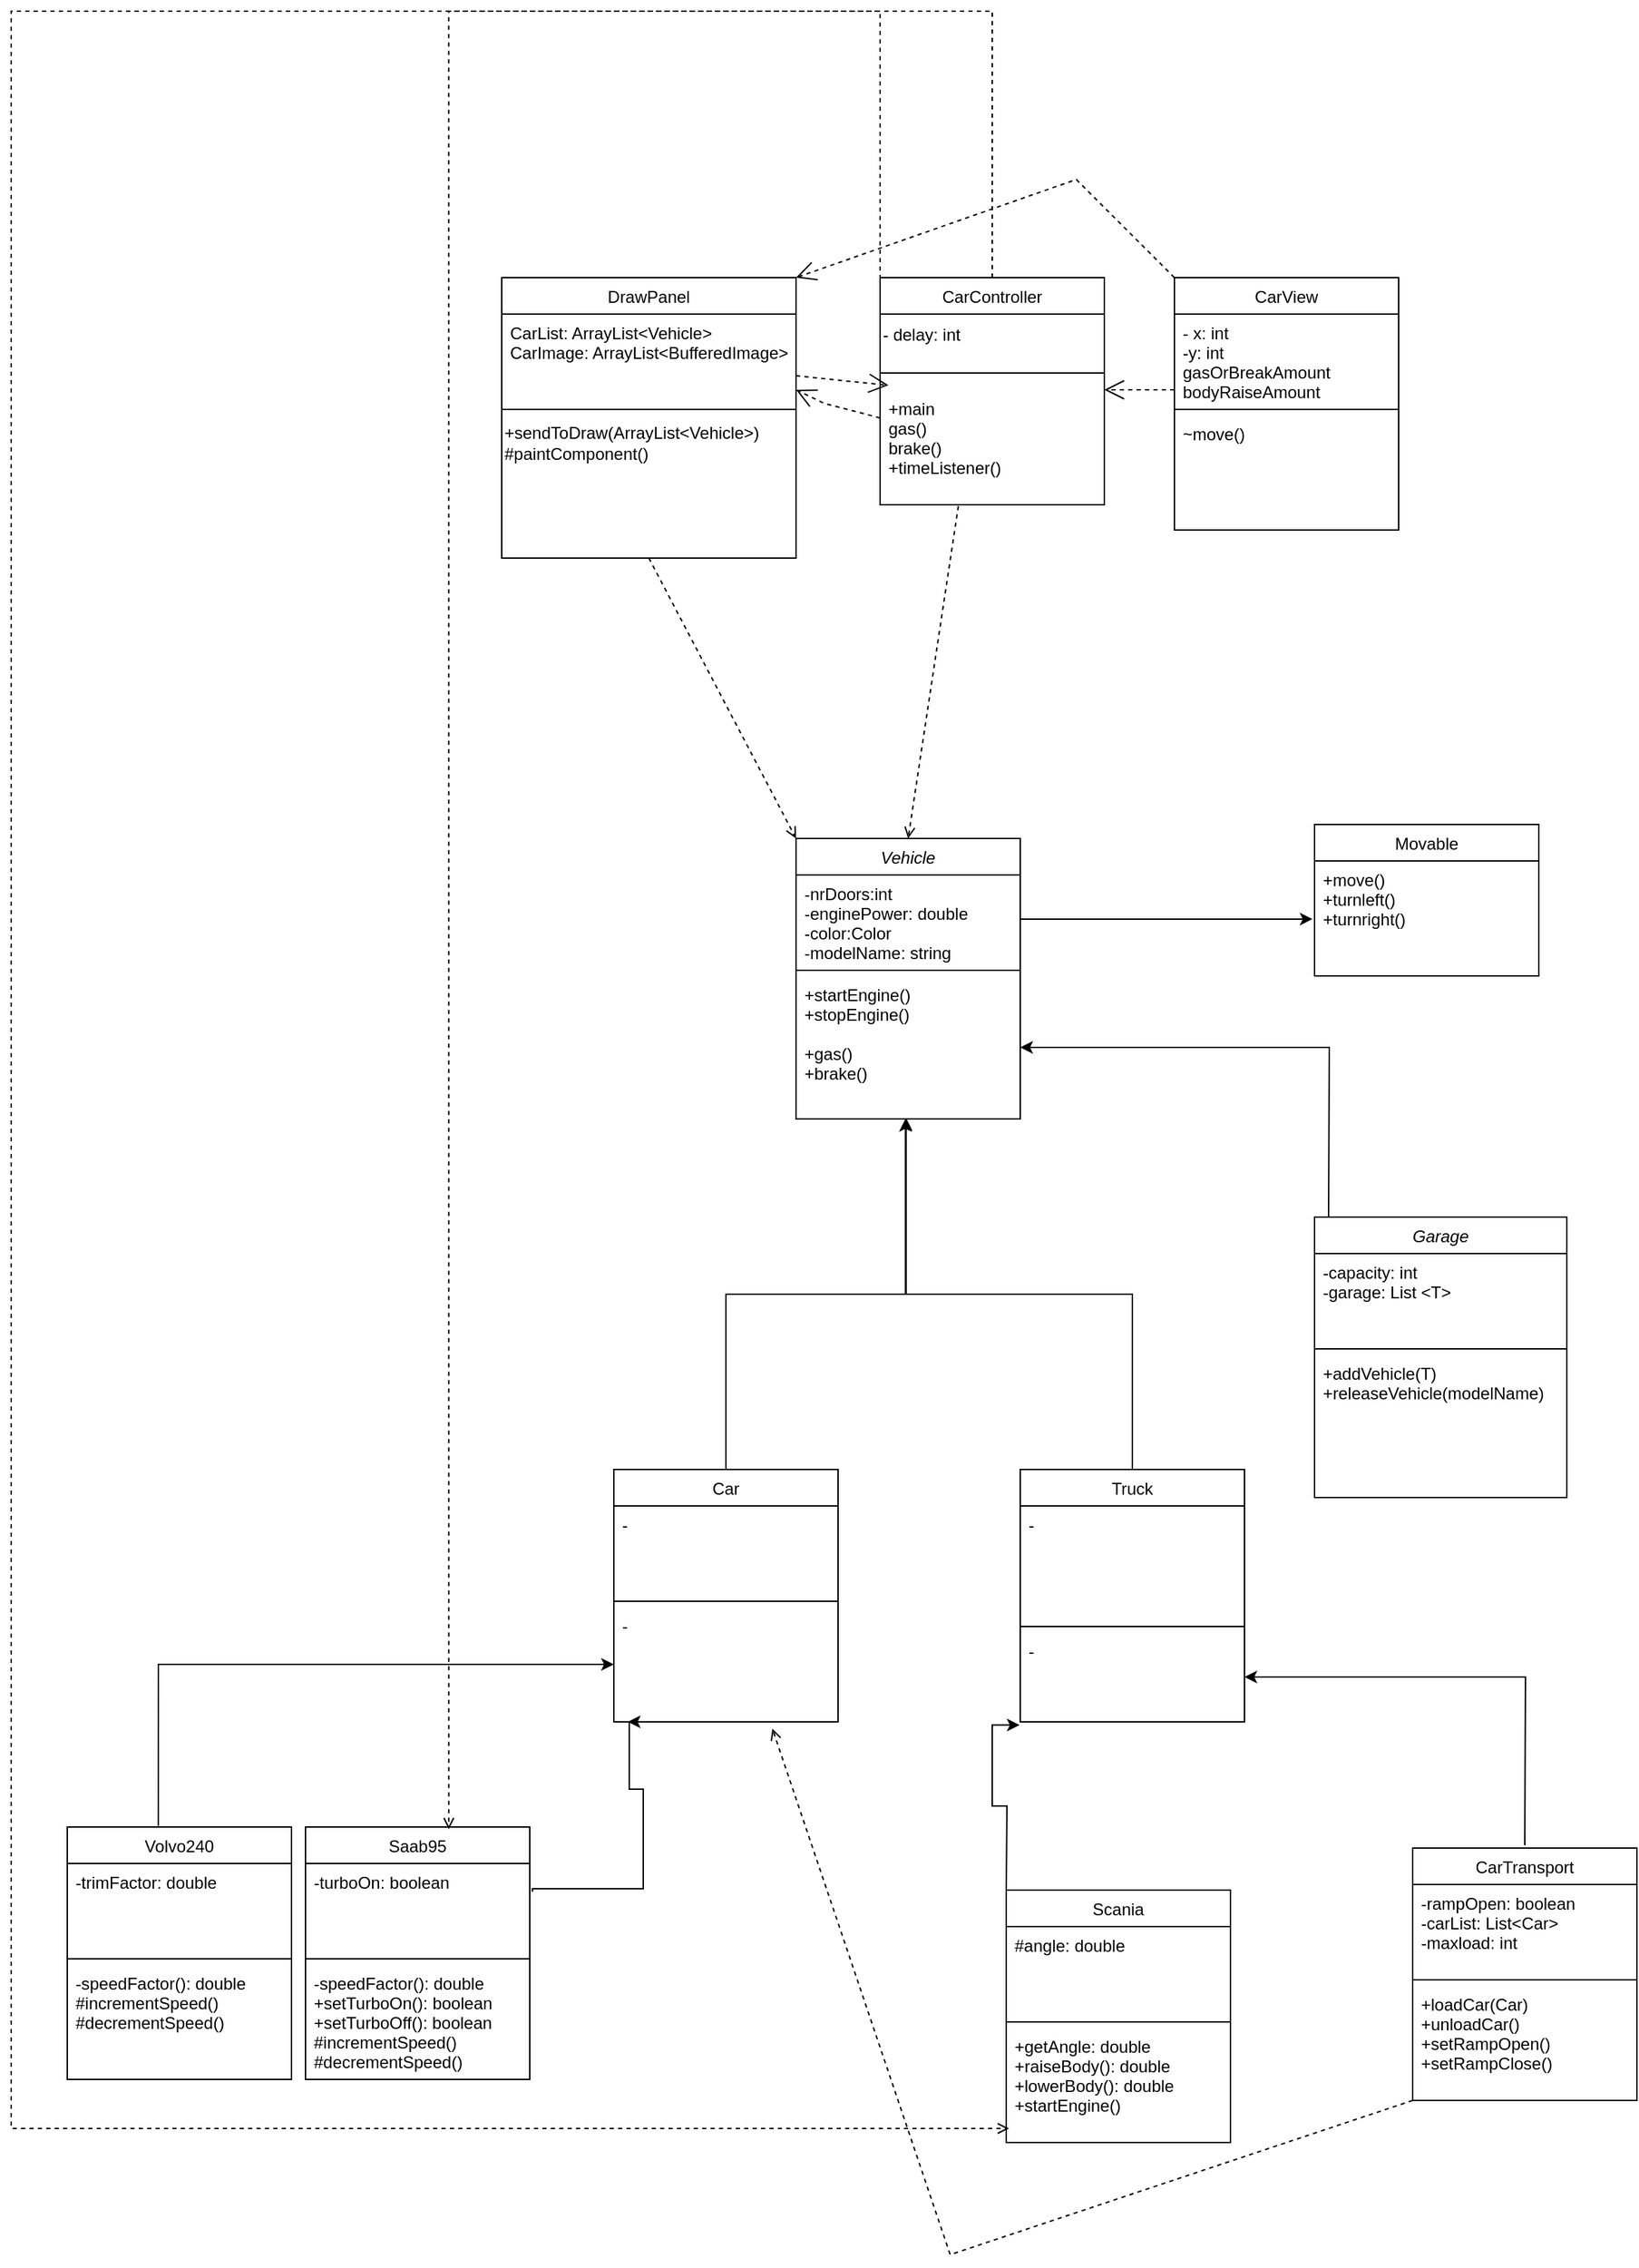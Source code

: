 <mxfile version="22.1.5" type="device">
  <diagram id="C5RBs43oDa-KdzZeNtuy" name="Page-1">
    <mxGraphModel dx="2577" dy="2199" grid="1" gridSize="10" guides="1" tooltips="1" connect="1" arrows="1" fold="1" page="1" pageScale="1" pageWidth="827" pageHeight="1169" math="0" shadow="0">
      <root>
        <mxCell id="WIyWlLk6GJQsqaUBKTNV-0" />
        <mxCell id="WIyWlLk6GJQsqaUBKTNV-1" parent="WIyWlLk6GJQsqaUBKTNV-0" />
        <mxCell id="zkfFHV4jXpPFQw0GAbJ--0" value="Vehicle" style="swimlane;fontStyle=2;align=center;verticalAlign=top;childLayout=stackLayout;horizontal=1;startSize=26;horizontalStack=0;resizeParent=1;resizeLast=0;collapsible=1;marginBottom=0;rounded=0;shadow=0;strokeWidth=1;" parent="WIyWlLk6GJQsqaUBKTNV-1" vertex="1">
          <mxGeometry x="220" y="-120" width="160" height="200" as="geometry">
            <mxRectangle x="230" y="140" width="160" height="26" as="alternateBounds" />
          </mxGeometry>
        </mxCell>
        <mxCell id="zkfFHV4jXpPFQw0GAbJ--1" value="-nrDoors:int&#xa;-enginePower: double&#xa;-color:Color&#xa;-modelName: string&#xa;" style="text;align=left;verticalAlign=top;spacingLeft=4;spacingRight=4;overflow=hidden;rotatable=0;points=[[0,0.5],[1,0.5]];portConstraint=eastwest;" parent="zkfFHV4jXpPFQw0GAbJ--0" vertex="1">
          <mxGeometry y="26" width="160" height="64" as="geometry" />
        </mxCell>
        <mxCell id="zkfFHV4jXpPFQw0GAbJ--4" value="" style="line;html=1;strokeWidth=1;align=left;verticalAlign=middle;spacingTop=-1;spacingLeft=3;spacingRight=3;rotatable=0;labelPosition=right;points=[];portConstraint=eastwest;" parent="zkfFHV4jXpPFQw0GAbJ--0" vertex="1">
          <mxGeometry y="90" width="160" height="8" as="geometry" />
        </mxCell>
        <mxCell id="zkfFHV4jXpPFQw0GAbJ--5" value="+startEngine()&#xa;+stopEngine()&#xa;&#xa;+gas()&#xa;+brake()" style="text;align=left;verticalAlign=top;spacingLeft=4;spacingRight=4;overflow=hidden;rotatable=0;points=[[0,0.5],[1,0.5]];portConstraint=eastwest;" parent="zkfFHV4jXpPFQw0GAbJ--0" vertex="1">
          <mxGeometry y="98" width="160" height="102" as="geometry" />
        </mxCell>
        <mxCell id="JDUgYhu2v3TW6ZigOQkm-20" value="Truck" style="swimlane;fontStyle=0;align=center;verticalAlign=top;childLayout=stackLayout;horizontal=1;startSize=26;horizontalStack=0;resizeParent=1;resizeLast=0;collapsible=1;marginBottom=0;rounded=0;shadow=0;strokeWidth=1;" vertex="1" parent="WIyWlLk6GJQsqaUBKTNV-1">
          <mxGeometry x="380" y="330" width="160" height="180" as="geometry">
            <mxRectangle x="230" y="140" width="160" height="26" as="alternateBounds" />
          </mxGeometry>
        </mxCell>
        <mxCell id="JDUgYhu2v3TW6ZigOQkm-23" value="-" style="text;align=left;verticalAlign=top;spacingLeft=4;spacingRight=4;overflow=hidden;rotatable=0;points=[[0,0.5],[1,0.5]];portConstraint=eastwest;" vertex="1" parent="JDUgYhu2v3TW6ZigOQkm-20">
          <mxGeometry y="26" width="160" height="82" as="geometry" />
        </mxCell>
        <mxCell id="JDUgYhu2v3TW6ZigOQkm-22" value="" style="line;html=1;strokeWidth=1;align=left;verticalAlign=middle;spacingTop=-1;spacingLeft=3;spacingRight=3;rotatable=0;labelPosition=right;points=[];portConstraint=eastwest;" vertex="1" parent="JDUgYhu2v3TW6ZigOQkm-20">
          <mxGeometry y="108" width="160" height="8" as="geometry" />
        </mxCell>
        <mxCell id="JDUgYhu2v3TW6ZigOQkm-21" value="-" style="text;align=left;verticalAlign=top;spacingLeft=4;spacingRight=4;overflow=hidden;rotatable=0;points=[[0,0.5],[1,0.5]];portConstraint=eastwest;" vertex="1" parent="JDUgYhu2v3TW6ZigOQkm-20">
          <mxGeometry y="116" width="160" height="64" as="geometry" />
        </mxCell>
        <mxCell id="JDUgYhu2v3TW6ZigOQkm-25" value="Car" style="swimlane;fontStyle=0;align=center;verticalAlign=top;childLayout=stackLayout;horizontal=1;startSize=26;horizontalStack=0;resizeParent=1;resizeLast=0;collapsible=1;marginBottom=0;rounded=0;shadow=0;strokeWidth=1;" vertex="1" parent="WIyWlLk6GJQsqaUBKTNV-1">
          <mxGeometry x="90" y="330" width="160" height="180" as="geometry">
            <mxRectangle x="230" y="140" width="160" height="26" as="alternateBounds" />
          </mxGeometry>
        </mxCell>
        <mxCell id="JDUgYhu2v3TW6ZigOQkm-26" value="-" style="text;align=left;verticalAlign=top;spacingLeft=4;spacingRight=4;overflow=hidden;rotatable=0;points=[[0,0.5],[1,0.5]];portConstraint=eastwest;" vertex="1" parent="JDUgYhu2v3TW6ZigOQkm-25">
          <mxGeometry y="26" width="160" height="64" as="geometry" />
        </mxCell>
        <mxCell id="JDUgYhu2v3TW6ZigOQkm-27" value="" style="line;html=1;strokeWidth=1;align=left;verticalAlign=middle;spacingTop=-1;spacingLeft=3;spacingRight=3;rotatable=0;labelPosition=right;points=[];portConstraint=eastwest;" vertex="1" parent="JDUgYhu2v3TW6ZigOQkm-25">
          <mxGeometry y="90" width="160" height="8" as="geometry" />
        </mxCell>
        <mxCell id="JDUgYhu2v3TW6ZigOQkm-28" value="-" style="text;align=left;verticalAlign=top;spacingLeft=4;spacingRight=4;overflow=hidden;rotatable=0;points=[[0,0.5],[1,0.5]];portConstraint=eastwest;" vertex="1" parent="JDUgYhu2v3TW6ZigOQkm-25">
          <mxGeometry y="98" width="160" height="82" as="geometry" />
        </mxCell>
        <mxCell id="JDUgYhu2v3TW6ZigOQkm-31" style="edgeStyle=orthogonalEdgeStyle;rounded=0;orthogonalLoop=1;jettySize=auto;html=1;entryX=0.491;entryY=0.994;entryDx=0;entryDy=0;entryPerimeter=0;" edge="1" parent="WIyWlLk6GJQsqaUBKTNV-1" source="JDUgYhu2v3TW6ZigOQkm-20" target="zkfFHV4jXpPFQw0GAbJ--5">
          <mxGeometry relative="1" as="geometry" />
        </mxCell>
        <mxCell id="JDUgYhu2v3TW6ZigOQkm-32" style="edgeStyle=orthogonalEdgeStyle;rounded=0;orthogonalLoop=1;jettySize=auto;html=1;entryX=0.488;entryY=1;entryDx=0;entryDy=0;entryPerimeter=0;" edge="1" parent="WIyWlLk6GJQsqaUBKTNV-1" source="JDUgYhu2v3TW6ZigOQkm-25" target="zkfFHV4jXpPFQw0GAbJ--5">
          <mxGeometry relative="1" as="geometry" />
        </mxCell>
        <mxCell id="JDUgYhu2v3TW6ZigOQkm-37" value="Movable" style="swimlane;fontStyle=0;align=center;verticalAlign=top;childLayout=stackLayout;horizontal=1;startSize=26;horizontalStack=0;resizeParent=1;resizeLast=0;collapsible=1;marginBottom=0;rounded=0;shadow=0;strokeWidth=1;rotation=0;" vertex="1" parent="WIyWlLk6GJQsqaUBKTNV-1">
          <mxGeometry x="590" y="-130" width="160" height="108" as="geometry">
            <mxRectangle x="230" y="140" width="160" height="26" as="alternateBounds" />
          </mxGeometry>
        </mxCell>
        <mxCell id="JDUgYhu2v3TW6ZigOQkm-40" value="+move()&#xa;+turnleft()&#xa;+turnright()" style="text;align=left;verticalAlign=top;spacingLeft=4;spacingRight=4;overflow=hidden;rotatable=0;points=[[0,0.5],[1,0.5]];portConstraint=eastwest;rotation=0;" vertex="1" parent="JDUgYhu2v3TW6ZigOQkm-37">
          <mxGeometry y="26" width="160" height="82" as="geometry" />
        </mxCell>
        <mxCell id="JDUgYhu2v3TW6ZigOQkm-42" style="edgeStyle=orthogonalEdgeStyle;rounded=0;orthogonalLoop=1;jettySize=auto;html=1;entryX=-0.009;entryY=0.648;entryDx=0;entryDy=0;entryPerimeter=0;" edge="1" parent="WIyWlLk6GJQsqaUBKTNV-1" source="zkfFHV4jXpPFQw0GAbJ--1">
          <mxGeometry relative="1" as="geometry">
            <mxPoint x="588.56" y="-62.528" as="targetPoint" />
          </mxGeometry>
        </mxCell>
        <mxCell id="JDUgYhu2v3TW6ZigOQkm-44" value="DrawPanel" style="swimlane;fontStyle=0;align=center;verticalAlign=top;childLayout=stackLayout;horizontal=1;startSize=26;horizontalStack=0;resizeParent=1;resizeLast=0;collapsible=1;marginBottom=0;rounded=0;shadow=0;strokeWidth=1;rotation=0;" vertex="1" parent="WIyWlLk6GJQsqaUBKTNV-1">
          <mxGeometry x="10" y="-520" width="210" height="200" as="geometry">
            <mxRectangle x="230" y="140" width="160" height="26" as="alternateBounds" />
          </mxGeometry>
        </mxCell>
        <mxCell id="JDUgYhu2v3TW6ZigOQkm-45" value="CarList: ArrayList&lt;Vehicle&gt;&#xa;CarImage: ArrayList&lt;BufferedImage&gt;" style="text;align=left;verticalAlign=top;spacingLeft=4;spacingRight=4;overflow=hidden;rotatable=0;points=[[0,0.5],[1,0.5]];portConstraint=eastwest;rotation=0;" vertex="1" parent="JDUgYhu2v3TW6ZigOQkm-44">
          <mxGeometry y="26" width="210" height="64" as="geometry" />
        </mxCell>
        <mxCell id="JDUgYhu2v3TW6ZigOQkm-46" value="" style="line;html=1;strokeWidth=1;align=left;verticalAlign=middle;spacingTop=-1;spacingLeft=3;spacingRight=3;rotatable=0;labelPosition=right;points=[];portConstraint=eastwest;rotation=0;" vertex="1" parent="JDUgYhu2v3TW6ZigOQkm-44">
          <mxGeometry y="90" width="210" height="8" as="geometry" />
        </mxCell>
        <mxCell id="JDUgYhu2v3TW6ZigOQkm-68" value="+sendToDraw(ArrayList&amp;lt;Vehicle&amp;gt;)&lt;br&gt;#paintComponent()" style="text;html=1;align=left;verticalAlign=middle;resizable=0;points=[];autosize=1;strokeColor=none;fillColor=none;" vertex="1" parent="JDUgYhu2v3TW6ZigOQkm-44">
          <mxGeometry y="98" width="210" height="40" as="geometry" />
        </mxCell>
        <mxCell id="JDUgYhu2v3TW6ZigOQkm-48" value="CarController" style="swimlane;fontStyle=0;align=center;verticalAlign=top;childLayout=stackLayout;horizontal=1;startSize=26;horizontalStack=0;resizeParent=1;resizeLast=0;collapsible=1;marginBottom=0;rounded=0;shadow=0;strokeWidth=1;rotation=0;" vertex="1" parent="WIyWlLk6GJQsqaUBKTNV-1">
          <mxGeometry x="280" y="-520" width="160" height="162" as="geometry">
            <mxRectangle x="280" y="-520" width="160" height="26" as="alternateBounds" />
          </mxGeometry>
        </mxCell>
        <mxCell id="JDUgYhu2v3TW6ZigOQkm-105" value="- delay: int" style="text;html=1;align=left;verticalAlign=middle;resizable=0;points=[];autosize=1;strokeColor=none;fillColor=none;" vertex="1" parent="JDUgYhu2v3TW6ZigOQkm-48">
          <mxGeometry y="26" width="160" height="30" as="geometry" />
        </mxCell>
        <mxCell id="JDUgYhu2v3TW6ZigOQkm-50" value="" style="line;html=1;strokeWidth=1;align=left;verticalAlign=middle;spacingTop=-1;spacingLeft=3;spacingRight=3;rotatable=0;labelPosition=right;points=[];portConstraint=eastwest;rotation=0;" vertex="1" parent="JDUgYhu2v3TW6ZigOQkm-48">
          <mxGeometry y="56" width="160" height="24" as="geometry" />
        </mxCell>
        <mxCell id="JDUgYhu2v3TW6ZigOQkm-51" value="+main&#xa;gas()&#xa;brake()&#xa;+timeListener()" style="text;align=left;verticalAlign=top;spacingLeft=4;spacingRight=4;overflow=hidden;rotatable=0;points=[[0,0.5],[1,0.5]];portConstraint=eastwest;rotation=0;" vertex="1" parent="JDUgYhu2v3TW6ZigOQkm-48">
          <mxGeometry y="80" width="160" height="82" as="geometry" />
        </mxCell>
        <mxCell id="JDUgYhu2v3TW6ZigOQkm-52" value="CarView" style="swimlane;fontStyle=0;align=center;verticalAlign=top;childLayout=stackLayout;horizontal=1;startSize=26;horizontalStack=0;resizeParent=1;resizeLast=0;collapsible=1;marginBottom=0;rounded=0;shadow=0;strokeWidth=1;rotation=0;" vertex="1" parent="WIyWlLk6GJQsqaUBKTNV-1">
          <mxGeometry x="490" y="-520" width="160" height="180" as="geometry">
            <mxRectangle x="230" y="140" width="160" height="26" as="alternateBounds" />
          </mxGeometry>
        </mxCell>
        <mxCell id="JDUgYhu2v3TW6ZigOQkm-53" value="- x: int&#xa;-y: int&#xa;gasOrBreakAmount&#xa;bodyRaiseAmount" style="text;align=left;verticalAlign=top;spacingLeft=4;spacingRight=4;overflow=hidden;rotatable=0;points=[[0,0.5],[1,0.5]];portConstraint=eastwest;rotation=0;" vertex="1" parent="JDUgYhu2v3TW6ZigOQkm-52">
          <mxGeometry y="26" width="160" height="64" as="geometry" />
        </mxCell>
        <mxCell id="JDUgYhu2v3TW6ZigOQkm-54" value="" style="line;html=1;strokeWidth=1;align=left;verticalAlign=middle;spacingTop=-1;spacingLeft=3;spacingRight=3;rotatable=0;labelPosition=right;points=[];portConstraint=eastwest;rotation=0;" vertex="1" parent="JDUgYhu2v3TW6ZigOQkm-52">
          <mxGeometry y="90" width="160" height="8" as="geometry" />
        </mxCell>
        <mxCell id="JDUgYhu2v3TW6ZigOQkm-55" value="~move()&#xa;" style="text;align=left;verticalAlign=top;spacingLeft=4;spacingRight=4;overflow=hidden;rotatable=0;points=[[0,0.5],[1,0.5]];portConstraint=eastwest;rotation=0;" vertex="1" parent="JDUgYhu2v3TW6ZigOQkm-52">
          <mxGeometry y="98" width="160" height="82" as="geometry" />
        </mxCell>
        <mxCell id="JDUgYhu2v3TW6ZigOQkm-66" value="" style="endArrow=open;endFill=1;endSize=12;html=1;rounded=0;entryX=0.037;entryY=-0.039;entryDx=0;entryDy=0;entryPerimeter=0;dashed=1;" edge="1" parent="WIyWlLk6GJQsqaUBKTNV-1" target="JDUgYhu2v3TW6ZigOQkm-51">
          <mxGeometry width="160" relative="1" as="geometry">
            <mxPoint x="220" y="-450" as="sourcePoint" />
            <mxPoint x="280" y="-450" as="targetPoint" />
          </mxGeometry>
        </mxCell>
        <mxCell id="JDUgYhu2v3TW6ZigOQkm-67" value="" style="endArrow=open;endFill=1;endSize=12;html=1;rounded=0;dashed=1;" edge="1" parent="WIyWlLk6GJQsqaUBKTNV-1" source="JDUgYhu2v3TW6ZigOQkm-51">
          <mxGeometry width="160" relative="1" as="geometry">
            <mxPoint x="280" y="-430.38" as="sourcePoint" />
            <mxPoint x="220" y="-440" as="targetPoint" />
            <Array as="points">
              <mxPoint x="240" y="-430.38" />
            </Array>
          </mxGeometry>
        </mxCell>
        <mxCell id="JDUgYhu2v3TW6ZigOQkm-70" value="" style="html=1;verticalAlign=bottom;labelBackgroundColor=none;endArrow=open;endFill=0;dashed=1;rounded=0;exitX=0.5;exitY=1;exitDx=0;exitDy=0;entryX=0;entryY=0;entryDx=0;entryDy=0;" edge="1" parent="WIyWlLk6GJQsqaUBKTNV-1" source="JDUgYhu2v3TW6ZigOQkm-44" target="zkfFHV4jXpPFQw0GAbJ--0">
          <mxGeometry width="160" relative="1" as="geometry">
            <mxPoint x="110" y="-250" as="sourcePoint" />
            <mxPoint x="270" y="-250" as="targetPoint" />
          </mxGeometry>
        </mxCell>
        <mxCell id="JDUgYhu2v3TW6ZigOQkm-71" value="" style="html=1;verticalAlign=bottom;labelBackgroundColor=none;endArrow=open;endFill=0;dashed=1;rounded=0;entryX=0.5;entryY=0;entryDx=0;entryDy=0;exitX=0.349;exitY=1.011;exitDx=0;exitDy=0;exitPerimeter=0;" edge="1" parent="WIyWlLk6GJQsqaUBKTNV-1" source="JDUgYhu2v3TW6ZigOQkm-51" target="zkfFHV4jXpPFQw0GAbJ--0">
          <mxGeometry width="160" relative="1" as="geometry">
            <mxPoint x="330" y="-340" as="sourcePoint" />
            <mxPoint x="430" y="-120" as="targetPoint" />
          </mxGeometry>
        </mxCell>
        <mxCell id="JDUgYhu2v3TW6ZigOQkm-90" value="" style="endArrow=open;endFill=1;endSize=12;html=1;rounded=0;exitX=0;exitY=0;exitDx=0;exitDy=0;entryX=1;entryY=0;entryDx=0;entryDy=0;dashed=1;" edge="1" parent="WIyWlLk6GJQsqaUBKTNV-1" source="JDUgYhu2v3TW6ZigOQkm-52" target="JDUgYhu2v3TW6ZigOQkm-44">
          <mxGeometry width="160" relative="1" as="geometry">
            <mxPoint x="380" y="-589.47" as="sourcePoint" />
            <mxPoint x="460" y="-590" as="targetPoint" />
            <Array as="points">
              <mxPoint x="420" y="-590" />
            </Array>
          </mxGeometry>
        </mxCell>
        <mxCell id="JDUgYhu2v3TW6ZigOQkm-91" value="" style="endArrow=open;endFill=1;endSize=12;html=1;rounded=0;dashed=1;" edge="1" parent="WIyWlLk6GJQsqaUBKTNV-1">
          <mxGeometry width="160" relative="1" as="geometry">
            <mxPoint x="490" y="-440" as="sourcePoint" />
            <mxPoint x="440" y="-440" as="targetPoint" />
            <Array as="points">
              <mxPoint x="480" y="-440" />
            </Array>
          </mxGeometry>
        </mxCell>
        <mxCell id="JDUgYhu2v3TW6ZigOQkm-92" style="edgeStyle=orthogonalEdgeStyle;rounded=0;orthogonalLoop=1;jettySize=auto;html=1;entryX=-0.003;entryY=1.036;entryDx=0;entryDy=0;entryPerimeter=0;exitX=0;exitY=0;exitDx=0;exitDy=0;" edge="1" parent="WIyWlLk6GJQsqaUBKTNV-1" target="JDUgYhu2v3TW6ZigOQkm-21">
          <mxGeometry relative="1" as="geometry">
            <mxPoint x="370" y="630.0" as="sourcePoint" />
            <mxPoint x="290" y="520" as="targetPoint" />
          </mxGeometry>
        </mxCell>
        <mxCell id="JDUgYhu2v3TW6ZigOQkm-97" style="edgeStyle=orthogonalEdgeStyle;rounded=0;orthogonalLoop=1;jettySize=auto;html=1;entryX=1;entryY=0.5;entryDx=0;entryDy=0;exitX=0;exitY=0;exitDx=0;exitDy=0;" edge="1" parent="WIyWlLk6GJQsqaUBKTNV-1" target="JDUgYhu2v3TW6ZigOQkm-21">
          <mxGeometry relative="1" as="geometry">
            <mxPoint x="740" y="598" as="sourcePoint" />
            <mxPoint x="750" y="480" as="targetPoint" />
          </mxGeometry>
        </mxCell>
        <mxCell id="JDUgYhu2v3TW6ZigOQkm-102" style="edgeStyle=orthogonalEdgeStyle;rounded=0;orthogonalLoop=1;jettySize=auto;html=1;entryX=1;entryY=0.5;entryDx=0;entryDy=0;exitX=0;exitY=0;exitDx=0;exitDy=0;" edge="1" parent="WIyWlLk6GJQsqaUBKTNV-1" target="zkfFHV4jXpPFQw0GAbJ--5">
          <mxGeometry relative="1" as="geometry">
            <mxPoint x="600" y="150" as="sourcePoint" />
            <mxPoint x="400" y="30" as="targetPoint" />
          </mxGeometry>
        </mxCell>
        <mxCell id="JDUgYhu2v3TW6ZigOQkm-111" value="Volvo240" style="swimlane;fontStyle=0;align=center;verticalAlign=top;childLayout=stackLayout;horizontal=1;startSize=26;horizontalStack=0;resizeParent=1;resizeLast=0;collapsible=1;marginBottom=0;rounded=0;shadow=0;strokeWidth=1;" vertex="1" parent="WIyWlLk6GJQsqaUBKTNV-1">
          <mxGeometry x="-300" y="585" width="160" height="180" as="geometry">
            <mxRectangle x="230" y="140" width="160" height="26" as="alternateBounds" />
          </mxGeometry>
        </mxCell>
        <mxCell id="JDUgYhu2v3TW6ZigOQkm-112" value="-trimFactor: double" style="text;align=left;verticalAlign=top;spacingLeft=4;spacingRight=4;overflow=hidden;rotatable=0;points=[[0,0.5],[1,0.5]];portConstraint=eastwest;" vertex="1" parent="JDUgYhu2v3TW6ZigOQkm-111">
          <mxGeometry y="26" width="160" height="64" as="geometry" />
        </mxCell>
        <mxCell id="JDUgYhu2v3TW6ZigOQkm-113" value="" style="line;html=1;strokeWidth=1;align=left;verticalAlign=middle;spacingTop=-1;spacingLeft=3;spacingRight=3;rotatable=0;labelPosition=right;points=[];portConstraint=eastwest;" vertex="1" parent="JDUgYhu2v3TW6ZigOQkm-111">
          <mxGeometry y="90" width="160" height="8" as="geometry" />
        </mxCell>
        <mxCell id="JDUgYhu2v3TW6ZigOQkm-114" value="-speedFactor(): double&#xa;#incrementSpeed()&#xa;#decrementSpeed()&#xa;" style="text;align=left;verticalAlign=top;spacingLeft=4;spacingRight=4;overflow=hidden;rotatable=0;points=[[0,0.5],[1,0.5]];portConstraint=eastwest;" vertex="1" parent="JDUgYhu2v3TW6ZigOQkm-111">
          <mxGeometry y="98" width="160" height="82" as="geometry" />
        </mxCell>
        <mxCell id="JDUgYhu2v3TW6ZigOQkm-115" value="Saab95" style="swimlane;fontStyle=0;align=center;verticalAlign=top;childLayout=stackLayout;horizontal=1;startSize=26;horizontalStack=0;resizeParent=1;resizeLast=0;collapsible=1;marginBottom=0;rounded=0;shadow=0;strokeWidth=1;" vertex="1" parent="WIyWlLk6GJQsqaUBKTNV-1">
          <mxGeometry x="-130" y="585" width="160" height="180" as="geometry">
            <mxRectangle x="230" y="140" width="160" height="26" as="alternateBounds" />
          </mxGeometry>
        </mxCell>
        <mxCell id="JDUgYhu2v3TW6ZigOQkm-116" value="-turboOn: boolean&#xa;" style="text;align=left;verticalAlign=top;spacingLeft=4;spacingRight=4;overflow=hidden;rotatable=0;points=[[0,0.5],[1,0.5]];portConstraint=eastwest;" vertex="1" parent="JDUgYhu2v3TW6ZigOQkm-115">
          <mxGeometry y="26" width="160" height="64" as="geometry" />
        </mxCell>
        <mxCell id="JDUgYhu2v3TW6ZigOQkm-117" value="" style="line;html=1;strokeWidth=1;align=left;verticalAlign=middle;spacingTop=-1;spacingLeft=3;spacingRight=3;rotatable=0;labelPosition=right;points=[];portConstraint=eastwest;" vertex="1" parent="JDUgYhu2v3TW6ZigOQkm-115">
          <mxGeometry y="90" width="160" height="8" as="geometry" />
        </mxCell>
        <mxCell id="JDUgYhu2v3TW6ZigOQkm-118" value="-speedFactor(): double&#xa;+setTurboOn(): boolean&#xa;+setTurboOff(): boolean&#xa;#incrementSpeed()&#xa;#decrementSpeed()&#xa;" style="text;align=left;verticalAlign=top;spacingLeft=4;spacingRight=4;overflow=hidden;rotatable=0;points=[[0,0.5],[1,0.5]];portConstraint=eastwest;" vertex="1" parent="JDUgYhu2v3TW6ZigOQkm-115">
          <mxGeometry y="98" width="160" height="82" as="geometry" />
        </mxCell>
        <mxCell id="JDUgYhu2v3TW6ZigOQkm-119" value="Scania" style="swimlane;fontStyle=0;align=center;verticalAlign=top;childLayout=stackLayout;horizontal=1;startSize=26;horizontalStack=0;resizeParent=1;resizeLast=0;collapsible=1;marginBottom=0;rounded=0;shadow=0;strokeWidth=1;" vertex="1" parent="WIyWlLk6GJQsqaUBKTNV-1">
          <mxGeometry x="370" y="630" width="160" height="180" as="geometry">
            <mxRectangle x="230" y="140" width="160" height="26" as="alternateBounds" />
          </mxGeometry>
        </mxCell>
        <mxCell id="JDUgYhu2v3TW6ZigOQkm-120" value="#angle: double   " style="text;align=left;verticalAlign=top;spacingLeft=4;spacingRight=4;overflow=hidden;rotatable=0;points=[[0,0.5],[1,0.5]];portConstraint=eastwest;" vertex="1" parent="JDUgYhu2v3TW6ZigOQkm-119">
          <mxGeometry y="26" width="160" height="64" as="geometry" />
        </mxCell>
        <mxCell id="JDUgYhu2v3TW6ZigOQkm-121" value="" style="line;html=1;strokeWidth=1;align=left;verticalAlign=middle;spacingTop=-1;spacingLeft=3;spacingRight=3;rotatable=0;labelPosition=right;points=[];portConstraint=eastwest;" vertex="1" parent="JDUgYhu2v3TW6ZigOQkm-119">
          <mxGeometry y="90" width="160" height="8" as="geometry" />
        </mxCell>
        <mxCell id="JDUgYhu2v3TW6ZigOQkm-122" value="+getAngle: double&#xa;+raiseBody(): double&#xa;+lowerBody(): double&#xa;+startEngine()" style="text;align=left;verticalAlign=top;spacingLeft=4;spacingRight=4;overflow=hidden;rotatable=0;points=[[0,0.5],[1,0.5]];portConstraint=eastwest;" vertex="1" parent="JDUgYhu2v3TW6ZigOQkm-119">
          <mxGeometry y="98" width="160" height="82" as="geometry" />
        </mxCell>
        <mxCell id="JDUgYhu2v3TW6ZigOQkm-123" style="edgeStyle=orthogonalEdgeStyle;rounded=0;orthogonalLoop=1;jettySize=auto;html=1;entryX=-0.003;entryY=1.036;entryDx=0;entryDy=0;entryPerimeter=0;exitX=1.012;exitY=0.314;exitDx=0;exitDy=0;exitPerimeter=0;" edge="1" parent="WIyWlLk6GJQsqaUBKTNV-1" source="JDUgYhu2v3TW6ZigOQkm-116">
          <mxGeometry relative="1" as="geometry">
            <mxPoint x="90" y="628.0" as="sourcePoint" />
            <mxPoint x="100" y="510" as="targetPoint" />
            <Array as="points">
              <mxPoint x="32" y="629" />
              <mxPoint x="111" y="629" />
              <mxPoint x="111" y="558" />
              <mxPoint x="101" y="558" />
              <mxPoint x="101" y="510" />
            </Array>
          </mxGeometry>
        </mxCell>
        <mxCell id="JDUgYhu2v3TW6ZigOQkm-124" style="edgeStyle=orthogonalEdgeStyle;rounded=0;orthogonalLoop=1;jettySize=auto;html=1;entryX=0;entryY=0.5;entryDx=0;entryDy=0;exitX=0.406;exitY=-0.004;exitDx=0;exitDy=0;exitPerimeter=0;" edge="1" parent="WIyWlLk6GJQsqaUBKTNV-1" source="JDUgYhu2v3TW6ZigOQkm-111" target="JDUgYhu2v3TW6ZigOQkm-28">
          <mxGeometry relative="1" as="geometry">
            <mxPoint x="-230.5" y="518.0" as="sourcePoint" />
            <mxPoint x="-220.5" y="400" as="targetPoint" />
          </mxGeometry>
        </mxCell>
        <mxCell id="JDUgYhu2v3TW6ZigOQkm-125" value="CarTransport" style="swimlane;fontStyle=0;align=center;verticalAlign=top;childLayout=stackLayout;horizontal=1;startSize=26;horizontalStack=0;resizeParent=1;resizeLast=0;collapsible=1;marginBottom=0;rounded=0;shadow=0;strokeWidth=1;" vertex="1" parent="WIyWlLk6GJQsqaUBKTNV-1">
          <mxGeometry x="660" y="600" width="160" height="180" as="geometry">
            <mxRectangle x="230" y="140" width="160" height="26" as="alternateBounds" />
          </mxGeometry>
        </mxCell>
        <mxCell id="JDUgYhu2v3TW6ZigOQkm-126" value="-rampOpen: boolean&#xa;-carList: List&lt;Car&gt;&#xa;-maxload: int" style="text;align=left;verticalAlign=top;spacingLeft=4;spacingRight=4;overflow=hidden;rotatable=0;points=[[0,0.5],[1,0.5]];portConstraint=eastwest;" vertex="1" parent="JDUgYhu2v3TW6ZigOQkm-125">
          <mxGeometry y="26" width="160" height="64" as="geometry" />
        </mxCell>
        <mxCell id="JDUgYhu2v3TW6ZigOQkm-127" value="" style="line;html=1;strokeWidth=1;align=left;verticalAlign=middle;spacingTop=-1;spacingLeft=3;spacingRight=3;rotatable=0;labelPosition=right;points=[];portConstraint=eastwest;" vertex="1" parent="JDUgYhu2v3TW6ZigOQkm-125">
          <mxGeometry y="90" width="160" height="8" as="geometry" />
        </mxCell>
        <mxCell id="JDUgYhu2v3TW6ZigOQkm-128" value="+loadCar(Car)&#xa;+unloadCar()&#xa;+setRampOpen()&#xa;+setRampClose()" style="text;align=left;verticalAlign=top;spacingLeft=4;spacingRight=4;overflow=hidden;rotatable=0;points=[[0,0.5],[1,0.5]];portConstraint=eastwest;" vertex="1" parent="JDUgYhu2v3TW6ZigOQkm-125">
          <mxGeometry y="98" width="160" height="82" as="geometry" />
        </mxCell>
        <mxCell id="JDUgYhu2v3TW6ZigOQkm-129" value="" style="html=1;verticalAlign=bottom;labelBackgroundColor=none;endArrow=open;endFill=0;dashed=1;rounded=0;exitX=0.349;exitY=1.011;exitDx=0;exitDy=0;exitPerimeter=0;entryX=0.707;entryY=1.059;entryDx=0;entryDy=0;entryPerimeter=0;" edge="1" parent="WIyWlLk6GJQsqaUBKTNV-1" target="JDUgYhu2v3TW6ZigOQkm-28">
          <mxGeometry width="160" relative="1" as="geometry">
            <mxPoint x="660" y="780" as="sourcePoint" />
            <mxPoint x="50" y="850" as="targetPoint" />
            <Array as="points">
              <mxPoint x="330" y="890" />
            </Array>
          </mxGeometry>
        </mxCell>
        <mxCell id="JDUgYhu2v3TW6ZigOQkm-130" value="Garage" style="swimlane;fontStyle=2;align=center;verticalAlign=top;childLayout=stackLayout;horizontal=1;startSize=26;horizontalStack=0;resizeParent=1;resizeLast=0;collapsible=1;marginBottom=0;rounded=0;shadow=0;strokeWidth=1;" vertex="1" parent="WIyWlLk6GJQsqaUBKTNV-1">
          <mxGeometry x="590" y="150" width="180" height="200" as="geometry">
            <mxRectangle x="230" y="140" width="160" height="26" as="alternateBounds" />
          </mxGeometry>
        </mxCell>
        <mxCell id="JDUgYhu2v3TW6ZigOQkm-131" value="-capacity: int&#xa;-garage: List &lt;T&gt;" style="text;align=left;verticalAlign=top;spacingLeft=4;spacingRight=4;overflow=hidden;rotatable=0;points=[[0,0.5],[1,0.5]];portConstraint=eastwest;" vertex="1" parent="JDUgYhu2v3TW6ZigOQkm-130">
          <mxGeometry y="26" width="180" height="64" as="geometry" />
        </mxCell>
        <mxCell id="JDUgYhu2v3TW6ZigOQkm-132" value="" style="line;html=1;strokeWidth=1;align=left;verticalAlign=middle;spacingTop=-1;spacingLeft=3;spacingRight=3;rotatable=0;labelPosition=right;points=[];portConstraint=eastwest;" vertex="1" parent="JDUgYhu2v3TW6ZigOQkm-130">
          <mxGeometry y="90" width="180" height="8" as="geometry" />
        </mxCell>
        <mxCell id="JDUgYhu2v3TW6ZigOQkm-133" value="+addVehicle(T)&#xa;+releaseVehicle(modelName)" style="text;align=left;verticalAlign=top;spacingLeft=4;spacingRight=4;overflow=hidden;rotatable=0;points=[[0,0.5],[1,0.5]];portConstraint=eastwest;" vertex="1" parent="JDUgYhu2v3TW6ZigOQkm-130">
          <mxGeometry y="98" width="180" height="102" as="geometry" />
        </mxCell>
        <mxCell id="JDUgYhu2v3TW6ZigOQkm-144" style="edgeStyle=orthogonalEdgeStyle;rounded=0;orthogonalLoop=1;jettySize=auto;html=1;entryX=0.639;entryY=0.009;entryDx=0;entryDy=0;entryPerimeter=0;dashed=1;endArrow=open;endFill=0;exitX=0.5;exitY=0;exitDx=0;exitDy=0;" edge="1" parent="WIyWlLk6GJQsqaUBKTNV-1" source="JDUgYhu2v3TW6ZigOQkm-48" target="JDUgYhu2v3TW6ZigOQkm-115">
          <mxGeometry relative="1" as="geometry">
            <mxPoint x="360" y="-530" as="sourcePoint" />
            <Array as="points">
              <mxPoint x="360" y="-710" />
              <mxPoint x="-28" y="-710" />
            </Array>
          </mxGeometry>
        </mxCell>
        <mxCell id="JDUgYhu2v3TW6ZigOQkm-145" style="edgeStyle=orthogonalEdgeStyle;rounded=0;orthogonalLoop=1;jettySize=auto;html=1;dashed=1;endArrow=open;endFill=0;exitX=0;exitY=0.5;exitDx=0;exitDy=0;" edge="1" parent="WIyWlLk6GJQsqaUBKTNV-1" source="JDUgYhu2v3TW6ZigOQkm-51">
          <mxGeometry relative="1" as="geometry">
            <mxPoint x="372" y="800" as="targetPoint" />
            <Array as="points">
              <mxPoint x="280" y="-710" />
              <mxPoint x="-340" y="-710" />
              <mxPoint x="-340" y="800" />
            </Array>
          </mxGeometry>
        </mxCell>
      </root>
    </mxGraphModel>
  </diagram>
</mxfile>
